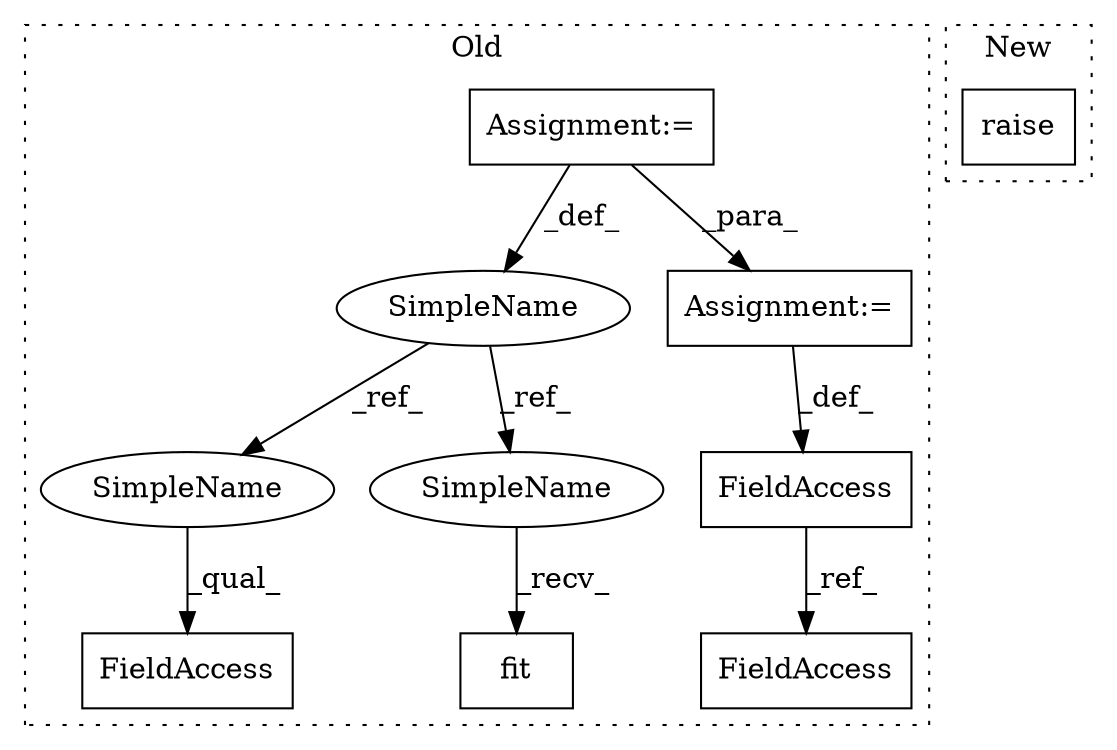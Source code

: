 digraph G {
subgraph cluster0 {
1 [label="fit" a="32" s="7625" l="5" shape="box"];
3 [label="Assignment:=" a="7" s="7552" l="1" shape="box"];
4 [label="SimpleName" a="42" s="7535" l="17" shape="ellipse"];
5 [label="FieldAccess" a="22" s="7653" l="27" shape="box"];
6 [label="FieldAccess" a="22" s="7688" l="14" shape="box"];
7 [label="FieldAccess" a="22" s="7876" l="14" shape="box"];
8 [label="Assignment:=" a="7" s="7702" l="1" shape="box"];
9 [label="SimpleName" a="42" s="7653" l="17" shape="ellipse"];
10 [label="SimpleName" a="42" s="7607" l="17" shape="ellipse"];
label = "Old";
style="dotted";
}
subgraph cluster1 {
2 [label="raise" a="32" s="4598,4624" l="6,1" shape="box"];
label = "New";
style="dotted";
}
3 -> 4 [label="_def_"];
3 -> 8 [label="_para_"];
4 -> 9 [label="_ref_"];
4 -> 10 [label="_ref_"];
6 -> 7 [label="_ref_"];
8 -> 6 [label="_def_"];
9 -> 5 [label="_qual_"];
10 -> 1 [label="_recv_"];
}